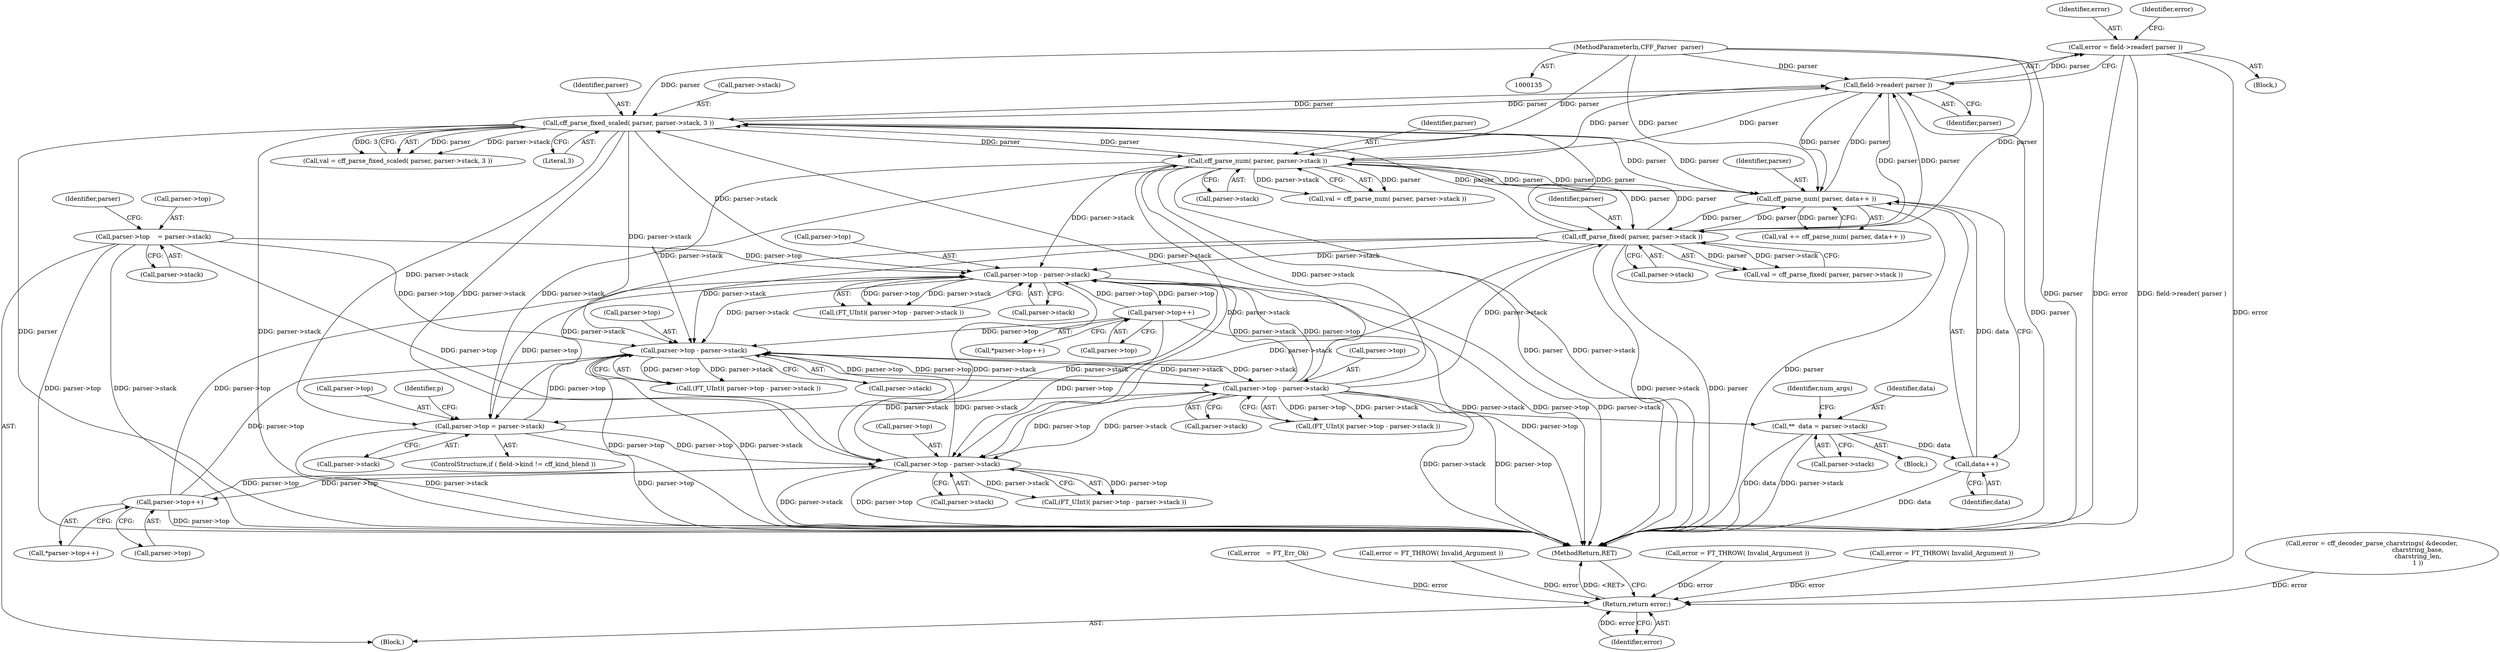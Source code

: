 digraph "0_savannah_beecf80a6deecbaf5d264d4f864451bde4fe98b8@API" {
"1000981" [label="(Call,error = field->reader( parser ))"];
"1000983" [label="(Call,field->reader( parser ))"];
"1000779" [label="(Call,cff_parse_fixed_scaled( parser, parser->stack, 3 ))"];
"1000761" [label="(Call,cff_parse_num( parser, parser->stack ))"];
"1000923" [label="(Call,cff_parse_num( parser, data++ ))"];
"1000770" [label="(Call,cff_parse_fixed( parser, parser->stack ))"];
"1000136" [label="(MethodParameterIn,CFF_Parser  parser)"];
"1000667" [label="(Call,parser->top - parser->stack)"];
"1000652" [label="(Call,parser->top - parser->stack)"];
"1000156" [label="(Call,parser->top    = parser->stack)"];
"1000218" [label="(Call,parser->top++)"];
"1000205" [label="(Call,parser->top - parser->stack)"];
"1000996" [label="(Call,parser->top = parser->stack)"];
"1000405" [label="(Call,parser->top++)"];
"1000392" [label="(Call,parser->top - parser->stack)"];
"1000925" [label="(Call,data++)"];
"1000889" [label="(Call,**  data = parser->stack)"];
"1001006" [label="(Return,return error;)"];
"1000361" [label="(Call,error = cff_decoder_parse_charstrings( &decoder,\n                                               charstring_base,\n                                               charstring_len,\n                                               1 ))"];
"1000761" [label="(Call,cff_parse_num( parser, parser->stack ))"];
"1000781" [label="(Call,parser->stack)"];
"1000206" [label="(Call,parser->top)"];
"1000890" [label="(Identifier,data)"];
"1000667" [label="(Call,parser->top - parser->stack)"];
"1000763" [label="(Call,parser->stack)"];
"1000650" [label="(Call,(FT_UInt)( parser->top - parser->stack ))"];
"1001007" [label="(Identifier,error)"];
"1000219" [label="(Call,parser->top)"];
"1000777" [label="(Call,val = cff_parse_fixed_scaled( parser, parser->stack, 3 ))"];
"1000652" [label="(Call,parser->top - parser->stack)"];
"1000145" [label="(Call,error   = FT_Err_Ok)"];
"1000392" [label="(Call,parser->top - parser->stack)"];
"1000405" [label="(Call,parser->top++)"];
"1000157" [label="(Call,parser->top)"];
"1000136" [label="(MethodParameterIn,CFF_Parser  parser)"];
"1000770" [label="(Call,cff_parse_fixed( parser, parser->stack ))"];
"1000780" [label="(Identifier,parser)"];
"1001004" [label="(Identifier,p)"];
"1000982" [label="(Identifier,error)"];
"1000925" [label="(Call,data++)"];
"1000205" [label="(Call,parser->top - parser->stack)"];
"1001015" [label="(Call,error = FT_THROW( Invalid_Argument ))"];
"1000996" [label="(Call,parser->top = parser->stack)"];
"1000784" [label="(Literal,3)"];
"1000396" [label="(Call,parser->stack)"];
"1000896" [label="(Identifier,num_args)"];
"1000983" [label="(Call,field->reader( parser ))"];
"1000759" [label="(Call,val = cff_parse_num( parser, parser->stack ))"];
"1000668" [label="(Call,parser->top)"];
"1001006" [label="(Return,return error;)"];
"1001009" [label="(Call,error = FT_THROW( Invalid_Argument ))"];
"1000156" [label="(Call,parser->top    = parser->stack)"];
"1001026" [label="(MethodReturn,RET)"];
"1000779" [label="(Call,cff_parse_fixed_scaled( parser, parser->stack, 3 ))"];
"1001000" [label="(Call,parser->stack)"];
"1000997" [label="(Call,parser->top)"];
"1000406" [label="(Call,parser->top)"];
"1000390" [label="(Call,(FT_UInt)( parser->top - parser->stack ))"];
"1000891" [label="(Call,parser->stack)"];
"1000165" [label="(Identifier,parser)"];
"1000921" [label="(Call,val += cff_parse_num( parser, data++ ))"];
"1000217" [label="(Call,*parser->top++)"];
"1000656" [label="(Call,parser->stack)"];
"1000990" [label="(ControlStructure,if ( field->kind != cff_kind_blend ))"];
"1000924" [label="(Identifier,parser)"];
"1000772" [label="(Call,parser->stack)"];
"1000671" [label="(Call,parser->stack)"];
"1000889" [label="(Call,**  data = parser->stack)"];
"1000665" [label="(Call,(FT_UInt)( parser->top - parser->stack ))"];
"1000218" [label="(Call,parser->top++)"];
"1000926" [label="(Identifier,data)"];
"1000404" [label="(Call,*parser->top++)"];
"1000203" [label="(Call,(FT_UInt)( parser->top - parser->stack ))"];
"1000209" [label="(Call,parser->stack)"];
"1000771" [label="(Identifier,parser)"];
"1000875" [label="(Block,)"];
"1000986" [label="(Identifier,error)"];
"1000768" [label="(Call,val = cff_parse_fixed( parser, parser->stack ))"];
"1000981" [label="(Call,error = field->reader( parser ))"];
"1000139" [label="(Block,)"];
"1000160" [label="(Call,parser->stack)"];
"1000393" [label="(Call,parser->top)"];
"1000653" [label="(Call,parser->top)"];
"1000923" [label="(Call,cff_parse_num( parser, data++ ))"];
"1001021" [label="(Call,error = FT_THROW( Invalid_Argument ))"];
"1000755" [label="(Block,)"];
"1000762" [label="(Identifier,parser)"];
"1000984" [label="(Identifier,parser)"];
"1000981" -> "1000755"  [label="AST: "];
"1000981" -> "1000983"  [label="CFG: "];
"1000982" -> "1000981"  [label="AST: "];
"1000983" -> "1000981"  [label="AST: "];
"1000986" -> "1000981"  [label="CFG: "];
"1000981" -> "1001026"  [label="DDG: error"];
"1000981" -> "1001026"  [label="DDG: field->reader( parser )"];
"1000983" -> "1000981"  [label="DDG: parser"];
"1000981" -> "1001006"  [label="DDG: error"];
"1000983" -> "1000984"  [label="CFG: "];
"1000984" -> "1000983"  [label="AST: "];
"1000983" -> "1001026"  [label="DDG: parser"];
"1000983" -> "1000761"  [label="DDG: parser"];
"1000983" -> "1000770"  [label="DDG: parser"];
"1000983" -> "1000779"  [label="DDG: parser"];
"1000983" -> "1000923"  [label="DDG: parser"];
"1000779" -> "1000983"  [label="DDG: parser"];
"1000761" -> "1000983"  [label="DDG: parser"];
"1000923" -> "1000983"  [label="DDG: parser"];
"1000770" -> "1000983"  [label="DDG: parser"];
"1000136" -> "1000983"  [label="DDG: parser"];
"1000779" -> "1000777"  [label="AST: "];
"1000779" -> "1000784"  [label="CFG: "];
"1000780" -> "1000779"  [label="AST: "];
"1000781" -> "1000779"  [label="AST: "];
"1000784" -> "1000779"  [label="AST: "];
"1000777" -> "1000779"  [label="CFG: "];
"1000779" -> "1001026"  [label="DDG: parser"];
"1000779" -> "1001026"  [label="DDG: parser->stack"];
"1000779" -> "1000205"  [label="DDG: parser->stack"];
"1000779" -> "1000392"  [label="DDG: parser->stack"];
"1000779" -> "1000652"  [label="DDG: parser->stack"];
"1000779" -> "1000761"  [label="DDG: parser"];
"1000779" -> "1000770"  [label="DDG: parser"];
"1000779" -> "1000777"  [label="DDG: parser"];
"1000779" -> "1000777"  [label="DDG: parser->stack"];
"1000779" -> "1000777"  [label="DDG: 3"];
"1000761" -> "1000779"  [label="DDG: parser"];
"1000923" -> "1000779"  [label="DDG: parser"];
"1000770" -> "1000779"  [label="DDG: parser"];
"1000136" -> "1000779"  [label="DDG: parser"];
"1000667" -> "1000779"  [label="DDG: parser->stack"];
"1000779" -> "1000923"  [label="DDG: parser"];
"1000779" -> "1000996"  [label="DDG: parser->stack"];
"1000761" -> "1000759"  [label="AST: "];
"1000761" -> "1000763"  [label="CFG: "];
"1000762" -> "1000761"  [label="AST: "];
"1000763" -> "1000761"  [label="AST: "];
"1000759" -> "1000761"  [label="CFG: "];
"1000761" -> "1001026"  [label="DDG: parser"];
"1000761" -> "1001026"  [label="DDG: parser->stack"];
"1000761" -> "1000205"  [label="DDG: parser->stack"];
"1000761" -> "1000392"  [label="DDG: parser->stack"];
"1000761" -> "1000652"  [label="DDG: parser->stack"];
"1000761" -> "1000759"  [label="DDG: parser"];
"1000761" -> "1000759"  [label="DDG: parser->stack"];
"1000923" -> "1000761"  [label="DDG: parser"];
"1000770" -> "1000761"  [label="DDG: parser"];
"1000136" -> "1000761"  [label="DDG: parser"];
"1000667" -> "1000761"  [label="DDG: parser->stack"];
"1000761" -> "1000770"  [label="DDG: parser"];
"1000761" -> "1000923"  [label="DDG: parser"];
"1000761" -> "1000996"  [label="DDG: parser->stack"];
"1000923" -> "1000921"  [label="AST: "];
"1000923" -> "1000925"  [label="CFG: "];
"1000924" -> "1000923"  [label="AST: "];
"1000925" -> "1000923"  [label="AST: "];
"1000921" -> "1000923"  [label="CFG: "];
"1000923" -> "1001026"  [label="DDG: parser"];
"1000923" -> "1000770"  [label="DDG: parser"];
"1000923" -> "1000921"  [label="DDG: parser"];
"1000770" -> "1000923"  [label="DDG: parser"];
"1000136" -> "1000923"  [label="DDG: parser"];
"1000925" -> "1000923"  [label="DDG: data"];
"1000770" -> "1000768"  [label="AST: "];
"1000770" -> "1000772"  [label="CFG: "];
"1000771" -> "1000770"  [label="AST: "];
"1000772" -> "1000770"  [label="AST: "];
"1000768" -> "1000770"  [label="CFG: "];
"1000770" -> "1001026"  [label="DDG: parser->stack"];
"1000770" -> "1001026"  [label="DDG: parser"];
"1000770" -> "1000205"  [label="DDG: parser->stack"];
"1000770" -> "1000392"  [label="DDG: parser->stack"];
"1000770" -> "1000652"  [label="DDG: parser->stack"];
"1000770" -> "1000768"  [label="DDG: parser"];
"1000770" -> "1000768"  [label="DDG: parser->stack"];
"1000136" -> "1000770"  [label="DDG: parser"];
"1000667" -> "1000770"  [label="DDG: parser->stack"];
"1000770" -> "1000996"  [label="DDG: parser->stack"];
"1000136" -> "1000135"  [label="AST: "];
"1000136" -> "1001026"  [label="DDG: parser"];
"1000667" -> "1000665"  [label="AST: "];
"1000667" -> "1000671"  [label="CFG: "];
"1000668" -> "1000667"  [label="AST: "];
"1000671" -> "1000667"  [label="AST: "];
"1000665" -> "1000667"  [label="CFG: "];
"1000667" -> "1001026"  [label="DDG: parser->top"];
"1000667" -> "1001026"  [label="DDG: parser->stack"];
"1000667" -> "1000205"  [label="DDG: parser->top"];
"1000667" -> "1000205"  [label="DDG: parser->stack"];
"1000667" -> "1000392"  [label="DDG: parser->top"];
"1000667" -> "1000392"  [label="DDG: parser->stack"];
"1000667" -> "1000652"  [label="DDG: parser->top"];
"1000667" -> "1000652"  [label="DDG: parser->stack"];
"1000667" -> "1000665"  [label="DDG: parser->top"];
"1000667" -> "1000665"  [label="DDG: parser->stack"];
"1000652" -> "1000667"  [label="DDG: parser->top"];
"1000652" -> "1000667"  [label="DDG: parser->stack"];
"1000667" -> "1000889"  [label="DDG: parser->stack"];
"1000667" -> "1000996"  [label="DDG: parser->stack"];
"1000652" -> "1000650"  [label="AST: "];
"1000652" -> "1000656"  [label="CFG: "];
"1000653" -> "1000652"  [label="AST: "];
"1000656" -> "1000652"  [label="AST: "];
"1000650" -> "1000652"  [label="CFG: "];
"1000652" -> "1001026"  [label="DDG: parser->stack"];
"1000652" -> "1001026"  [label="DDG: parser->top"];
"1000652" -> "1000650"  [label="DDG: parser->top"];
"1000652" -> "1000650"  [label="DDG: parser->stack"];
"1000156" -> "1000652"  [label="DDG: parser->top"];
"1000218" -> "1000652"  [label="DDG: parser->top"];
"1000996" -> "1000652"  [label="DDG: parser->top"];
"1000405" -> "1000652"  [label="DDG: parser->top"];
"1000392" -> "1000652"  [label="DDG: parser->stack"];
"1000205" -> "1000652"  [label="DDG: parser->stack"];
"1000156" -> "1000139"  [label="AST: "];
"1000156" -> "1000160"  [label="CFG: "];
"1000157" -> "1000156"  [label="AST: "];
"1000160" -> "1000156"  [label="AST: "];
"1000165" -> "1000156"  [label="CFG: "];
"1000156" -> "1001026"  [label="DDG: parser->top"];
"1000156" -> "1001026"  [label="DDG: parser->stack"];
"1000156" -> "1000205"  [label="DDG: parser->top"];
"1000156" -> "1000392"  [label="DDG: parser->top"];
"1000218" -> "1000217"  [label="AST: "];
"1000218" -> "1000219"  [label="CFG: "];
"1000219" -> "1000218"  [label="AST: "];
"1000217" -> "1000218"  [label="CFG: "];
"1000218" -> "1001026"  [label="DDG: parser->top"];
"1000218" -> "1000205"  [label="DDG: parser->top"];
"1000205" -> "1000218"  [label="DDG: parser->top"];
"1000218" -> "1000392"  [label="DDG: parser->top"];
"1000205" -> "1000203"  [label="AST: "];
"1000205" -> "1000209"  [label="CFG: "];
"1000206" -> "1000205"  [label="AST: "];
"1000209" -> "1000205"  [label="AST: "];
"1000203" -> "1000205"  [label="CFG: "];
"1000205" -> "1001026"  [label="DDG: parser->stack"];
"1000205" -> "1001026"  [label="DDG: parser->top"];
"1000205" -> "1000203"  [label="DDG: parser->top"];
"1000205" -> "1000203"  [label="DDG: parser->stack"];
"1000996" -> "1000205"  [label="DDG: parser->top"];
"1000405" -> "1000205"  [label="DDG: parser->top"];
"1000392" -> "1000205"  [label="DDG: parser->stack"];
"1000205" -> "1000392"  [label="DDG: parser->stack"];
"1000996" -> "1000990"  [label="AST: "];
"1000996" -> "1001000"  [label="CFG: "];
"1000997" -> "1000996"  [label="AST: "];
"1001000" -> "1000996"  [label="AST: "];
"1001004" -> "1000996"  [label="CFG: "];
"1000996" -> "1001026"  [label="DDG: parser->top"];
"1000996" -> "1001026"  [label="DDG: parser->stack"];
"1000996" -> "1000392"  [label="DDG: parser->top"];
"1000405" -> "1000404"  [label="AST: "];
"1000405" -> "1000406"  [label="CFG: "];
"1000406" -> "1000405"  [label="AST: "];
"1000404" -> "1000405"  [label="CFG: "];
"1000405" -> "1001026"  [label="DDG: parser->top"];
"1000405" -> "1000392"  [label="DDG: parser->top"];
"1000392" -> "1000405"  [label="DDG: parser->top"];
"1000392" -> "1000390"  [label="AST: "];
"1000392" -> "1000396"  [label="CFG: "];
"1000393" -> "1000392"  [label="AST: "];
"1000396" -> "1000392"  [label="AST: "];
"1000390" -> "1000392"  [label="CFG: "];
"1000392" -> "1001026"  [label="DDG: parser->stack"];
"1000392" -> "1001026"  [label="DDG: parser->top"];
"1000392" -> "1000390"  [label="DDG: parser->top"];
"1000392" -> "1000390"  [label="DDG: parser->stack"];
"1000925" -> "1000926"  [label="CFG: "];
"1000926" -> "1000925"  [label="AST: "];
"1000925" -> "1001026"  [label="DDG: data"];
"1000889" -> "1000925"  [label="DDG: data"];
"1000889" -> "1000875"  [label="AST: "];
"1000889" -> "1000891"  [label="CFG: "];
"1000890" -> "1000889"  [label="AST: "];
"1000891" -> "1000889"  [label="AST: "];
"1000896" -> "1000889"  [label="CFG: "];
"1000889" -> "1001026"  [label="DDG: parser->stack"];
"1000889" -> "1001026"  [label="DDG: data"];
"1001006" -> "1000139"  [label="AST: "];
"1001006" -> "1001007"  [label="CFG: "];
"1001007" -> "1001006"  [label="AST: "];
"1001026" -> "1001006"  [label="CFG: "];
"1001006" -> "1001026"  [label="DDG: <RET>"];
"1001007" -> "1001006"  [label="DDG: error"];
"1001015" -> "1001006"  [label="DDG: error"];
"1000361" -> "1001006"  [label="DDG: error"];
"1000145" -> "1001006"  [label="DDG: error"];
"1001009" -> "1001006"  [label="DDG: error"];
"1001021" -> "1001006"  [label="DDG: error"];
}
